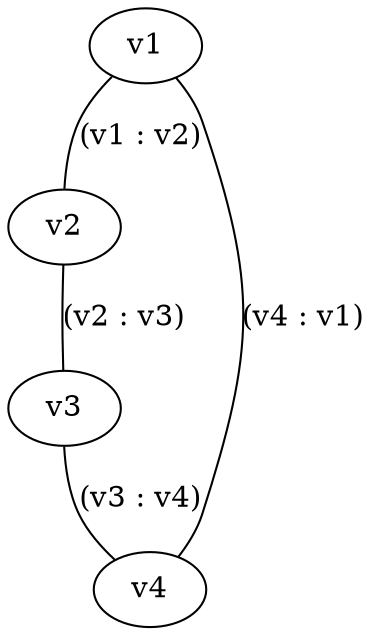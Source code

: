 strict graph G {
  1 [ label="v1" ];
  2 [ label="v2" ];
  3 [ label="v3" ];
  4 [ label="v4" ];
  1 -- 2 [ label="(v1 : v2)" ];
  2 -- 3 [ label="(v2 : v3)" ];
  3 -- 4 [ label="(v3 : v4)" ];
  4 -- 1 [ label="(v4 : v1)" ];
}
